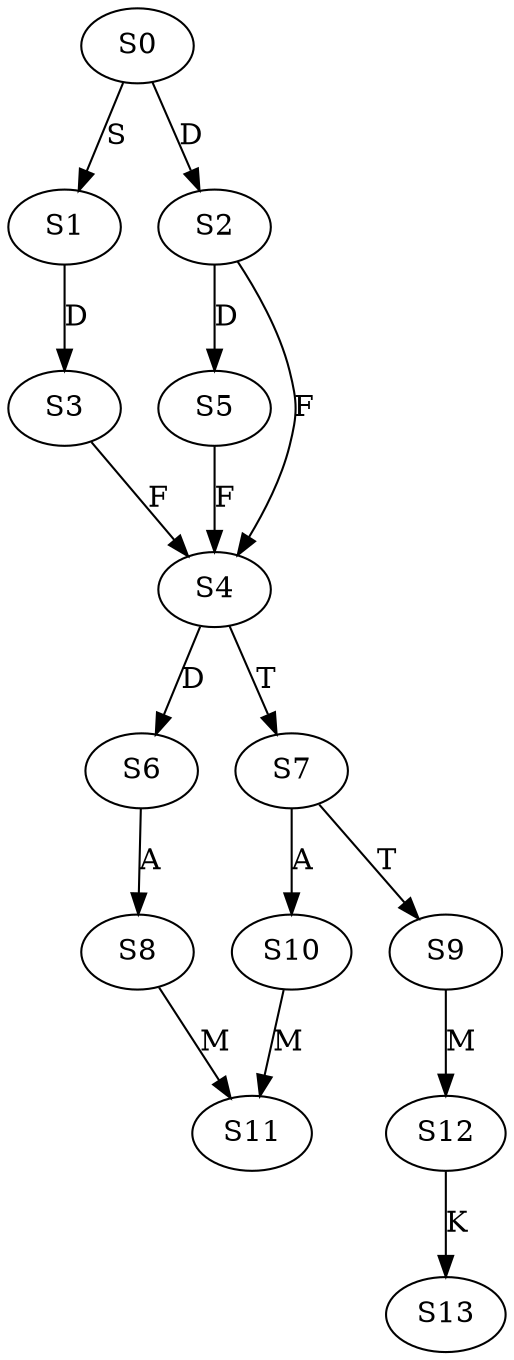 strict digraph  {
	S0 -> S1 [ label = S ];
	S0 -> S2 [ label = D ];
	S1 -> S3 [ label = D ];
	S2 -> S4 [ label = F ];
	S2 -> S5 [ label = D ];
	S3 -> S4 [ label = F ];
	S4 -> S6 [ label = D ];
	S4 -> S7 [ label = T ];
	S5 -> S4 [ label = F ];
	S6 -> S8 [ label = A ];
	S7 -> S9 [ label = T ];
	S7 -> S10 [ label = A ];
	S8 -> S11 [ label = M ];
	S9 -> S12 [ label = M ];
	S10 -> S11 [ label = M ];
	S12 -> S13 [ label = K ];
}
